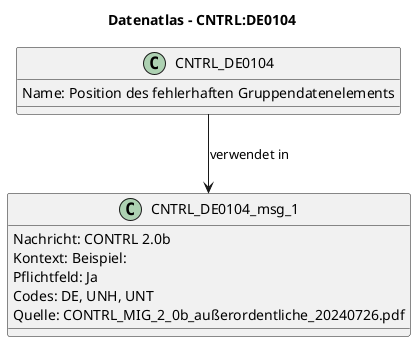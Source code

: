 @startuml
title Datenatlas – CNTRL:DE0104
class CNTRL_DE0104 {
  Name: Position des fehlerhaften Gruppendatenelements
}
class CNTRL_DE0104_msg_1 {
  Nachricht: CONTRL 2.0b
  Kontext: Beispiel:
  Pflichtfeld: Ja
  Codes: DE, UNH, UNT
  Quelle: CONTRL_MIG_2_0b_außerordentliche_20240726.pdf
}
CNTRL_DE0104 --> CNTRL_DE0104_msg_1 : verwendet in
@enduml